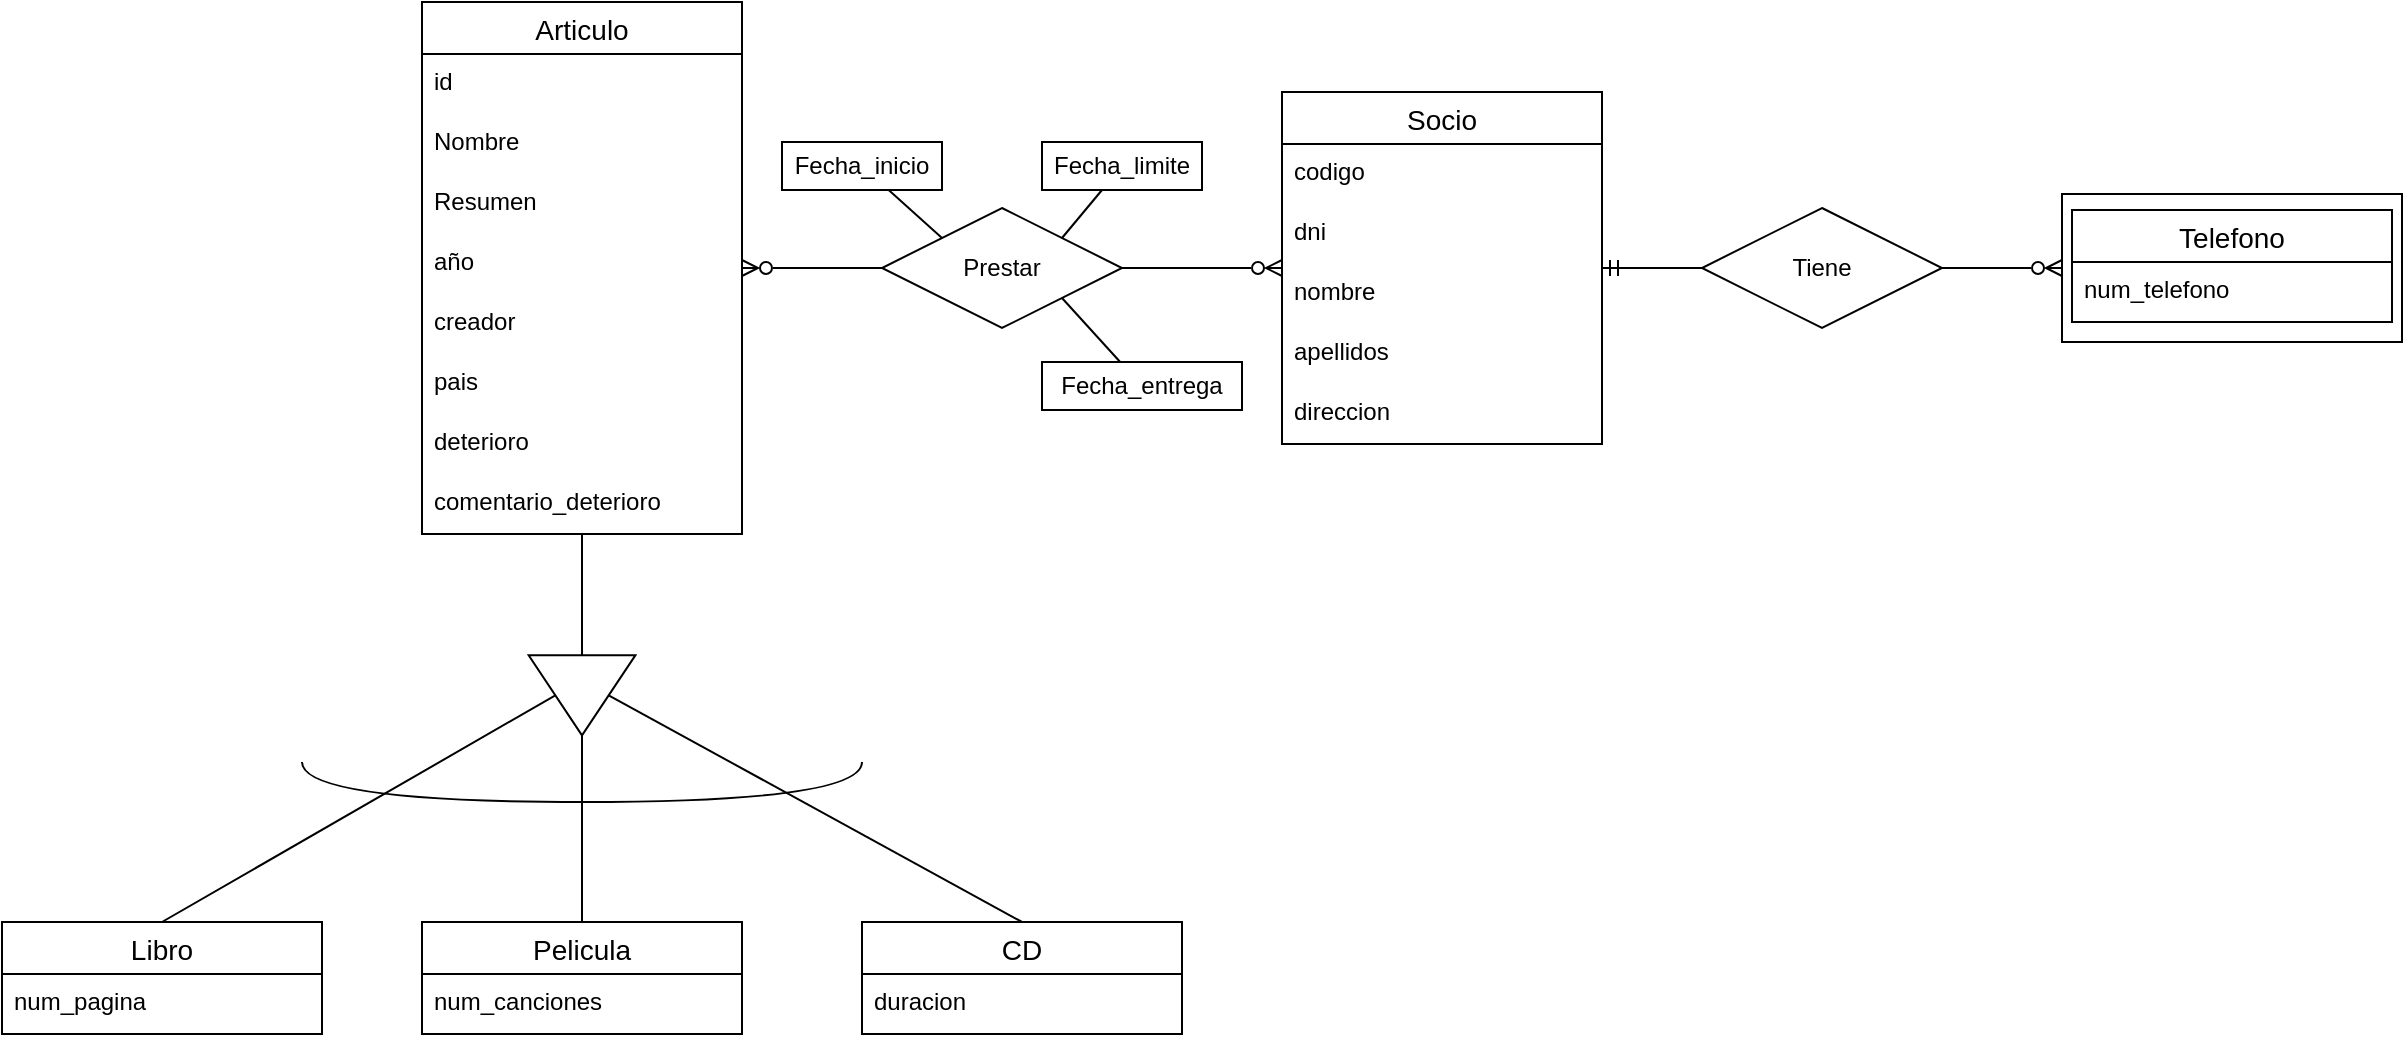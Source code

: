 <mxfile version="22.0.4" type="github">
  <diagram name="Página-1" id="v7WLSw8gYZnbD9MZwK5k">
    <mxGraphModel dx="1434" dy="768" grid="1" gridSize="10" guides="1" tooltips="1" connect="1" arrows="1" fold="1" page="1" pageScale="1" pageWidth="827" pageHeight="1169" math="0" shadow="0">
      <root>
        <mxCell id="0" />
        <mxCell id="1" parent="0" />
        <mxCell id="D-2QHdXYZO2g3pIEzoJR-5" value="Libro" style="swimlane;fontStyle=0;childLayout=stackLayout;horizontal=1;startSize=26;horizontalStack=0;resizeParent=1;resizeParentMax=0;resizeLast=0;collapsible=1;marginBottom=0;align=center;fontSize=14;" vertex="1" parent="1">
          <mxGeometry x="30" y="500" width="160" height="56" as="geometry" />
        </mxCell>
        <mxCell id="D-2QHdXYZO2g3pIEzoJR-6" value="num_pagina" style="text;strokeColor=none;fillColor=none;spacingLeft=4;spacingRight=4;overflow=hidden;rotatable=0;points=[[0,0.5],[1,0.5]];portConstraint=eastwest;fontSize=12;whiteSpace=wrap;html=1;" vertex="1" parent="D-2QHdXYZO2g3pIEzoJR-5">
          <mxGeometry y="26" width="160" height="30" as="geometry" />
        </mxCell>
        <mxCell id="D-2QHdXYZO2g3pIEzoJR-9" value="CD" style="swimlane;fontStyle=0;childLayout=stackLayout;horizontal=1;startSize=26;horizontalStack=0;resizeParent=1;resizeParentMax=0;resizeLast=0;collapsible=1;marginBottom=0;align=center;fontSize=14;" vertex="1" parent="1">
          <mxGeometry x="460" y="500" width="160" height="56" as="geometry" />
        </mxCell>
        <mxCell id="D-2QHdXYZO2g3pIEzoJR-10" value="duracion" style="text;strokeColor=none;fillColor=none;spacingLeft=4;spacingRight=4;overflow=hidden;rotatable=0;points=[[0,0.5],[1,0.5]];portConstraint=eastwest;fontSize=12;whiteSpace=wrap;html=1;" vertex="1" parent="D-2QHdXYZO2g3pIEzoJR-9">
          <mxGeometry y="26" width="160" height="30" as="geometry" />
        </mxCell>
        <mxCell id="D-2QHdXYZO2g3pIEzoJR-13" value="Socio" style="swimlane;fontStyle=0;childLayout=stackLayout;horizontal=1;startSize=26;horizontalStack=0;resizeParent=1;resizeParentMax=0;resizeLast=0;collapsible=1;marginBottom=0;align=center;fontSize=14;" vertex="1" parent="1">
          <mxGeometry x="670" y="85" width="160" height="176" as="geometry" />
        </mxCell>
        <mxCell id="D-2QHdXYZO2g3pIEzoJR-36" value="codigo" style="text;strokeColor=none;fillColor=none;spacingLeft=4;spacingRight=4;overflow=hidden;rotatable=0;points=[[0,0.5],[1,0.5]];portConstraint=eastwest;fontSize=12;whiteSpace=wrap;html=1;" vertex="1" parent="D-2QHdXYZO2g3pIEzoJR-13">
          <mxGeometry y="26" width="160" height="30" as="geometry" />
        </mxCell>
        <mxCell id="D-2QHdXYZO2g3pIEzoJR-14" value="dni" style="text;strokeColor=none;fillColor=none;spacingLeft=4;spacingRight=4;overflow=hidden;rotatable=0;points=[[0,0.5],[1,0.5]];portConstraint=eastwest;fontSize=12;whiteSpace=wrap;html=1;" vertex="1" parent="D-2QHdXYZO2g3pIEzoJR-13">
          <mxGeometry y="56" width="160" height="30" as="geometry" />
        </mxCell>
        <mxCell id="D-2QHdXYZO2g3pIEzoJR-15" value="nombre" style="text;strokeColor=none;fillColor=none;spacingLeft=4;spacingRight=4;overflow=hidden;rotatable=0;points=[[0,0.5],[1,0.5]];portConstraint=eastwest;fontSize=12;whiteSpace=wrap;html=1;" vertex="1" parent="D-2QHdXYZO2g3pIEzoJR-13">
          <mxGeometry y="86" width="160" height="30" as="geometry" />
        </mxCell>
        <mxCell id="D-2QHdXYZO2g3pIEzoJR-16" value="apellidos" style="text;strokeColor=none;fillColor=none;spacingLeft=4;spacingRight=4;overflow=hidden;rotatable=0;points=[[0,0.5],[1,0.5]];portConstraint=eastwest;fontSize=12;whiteSpace=wrap;html=1;" vertex="1" parent="D-2QHdXYZO2g3pIEzoJR-13">
          <mxGeometry y="116" width="160" height="30" as="geometry" />
        </mxCell>
        <mxCell id="D-2QHdXYZO2g3pIEzoJR-37" value="direccion" style="text;strokeColor=none;fillColor=none;spacingLeft=4;spacingRight=4;overflow=hidden;rotatable=0;points=[[0,0.5],[1,0.5]];portConstraint=eastwest;fontSize=12;whiteSpace=wrap;html=1;" vertex="1" parent="D-2QHdXYZO2g3pIEzoJR-13">
          <mxGeometry y="146" width="160" height="30" as="geometry" />
        </mxCell>
        <mxCell id="D-2QHdXYZO2g3pIEzoJR-17" value="Pelicula" style="swimlane;fontStyle=0;childLayout=stackLayout;horizontal=1;startSize=26;horizontalStack=0;resizeParent=1;resizeParentMax=0;resizeLast=0;collapsible=1;marginBottom=0;align=center;fontSize=14;" vertex="1" parent="1">
          <mxGeometry x="240" y="500" width="160" height="56" as="geometry" />
        </mxCell>
        <mxCell id="D-2QHdXYZO2g3pIEzoJR-18" value="num_canciones" style="text;strokeColor=none;fillColor=none;spacingLeft=4;spacingRight=4;overflow=hidden;rotatable=0;points=[[0,0.5],[1,0.5]];portConstraint=eastwest;fontSize=12;whiteSpace=wrap;html=1;" vertex="1" parent="D-2QHdXYZO2g3pIEzoJR-17">
          <mxGeometry y="26" width="160" height="30" as="geometry" />
        </mxCell>
        <mxCell id="D-2QHdXYZO2g3pIEzoJR-21" value="Articulo" style="swimlane;fontStyle=0;childLayout=stackLayout;horizontal=1;startSize=26;horizontalStack=0;resizeParent=1;resizeParentMax=0;resizeLast=0;collapsible=1;marginBottom=0;align=center;fontSize=14;" vertex="1" parent="1">
          <mxGeometry x="240" y="40" width="160" height="266" as="geometry" />
        </mxCell>
        <mxCell id="D-2QHdXYZO2g3pIEzoJR-25" value="id" style="text;strokeColor=none;fillColor=none;spacingLeft=4;spacingRight=4;overflow=hidden;rotatable=0;points=[[0,0.5],[1,0.5]];portConstraint=eastwest;fontSize=12;whiteSpace=wrap;html=1;" vertex="1" parent="D-2QHdXYZO2g3pIEzoJR-21">
          <mxGeometry y="26" width="160" height="30" as="geometry" />
        </mxCell>
        <mxCell id="D-2QHdXYZO2g3pIEzoJR-22" value="Nombre" style="text;strokeColor=none;fillColor=none;spacingLeft=4;spacingRight=4;overflow=hidden;rotatable=0;points=[[0,0.5],[1,0.5]];portConstraint=eastwest;fontSize=12;whiteSpace=wrap;html=1;" vertex="1" parent="D-2QHdXYZO2g3pIEzoJR-21">
          <mxGeometry y="56" width="160" height="30" as="geometry" />
        </mxCell>
        <mxCell id="D-2QHdXYZO2g3pIEzoJR-23" value="Resumen" style="text;strokeColor=none;fillColor=none;spacingLeft=4;spacingRight=4;overflow=hidden;rotatable=0;points=[[0,0.5],[1,0.5]];portConstraint=eastwest;fontSize=12;whiteSpace=wrap;html=1;" vertex="1" parent="D-2QHdXYZO2g3pIEzoJR-21">
          <mxGeometry y="86" width="160" height="30" as="geometry" />
        </mxCell>
        <mxCell id="D-2QHdXYZO2g3pIEzoJR-24" value="año" style="text;strokeColor=none;fillColor=none;spacingLeft=4;spacingRight=4;overflow=hidden;rotatable=0;points=[[0,0.5],[1,0.5]];portConstraint=eastwest;fontSize=12;whiteSpace=wrap;html=1;" vertex="1" parent="D-2QHdXYZO2g3pIEzoJR-21">
          <mxGeometry y="116" width="160" height="30" as="geometry" />
        </mxCell>
        <mxCell id="D-2QHdXYZO2g3pIEzoJR-26" value="creador" style="text;strokeColor=none;fillColor=none;spacingLeft=4;spacingRight=4;overflow=hidden;rotatable=0;points=[[0,0.5],[1,0.5]];portConstraint=eastwest;fontSize=12;whiteSpace=wrap;html=1;" vertex="1" parent="D-2QHdXYZO2g3pIEzoJR-21">
          <mxGeometry y="146" width="160" height="30" as="geometry" />
        </mxCell>
        <mxCell id="D-2QHdXYZO2g3pIEzoJR-27" value="pais" style="text;strokeColor=none;fillColor=none;spacingLeft=4;spacingRight=4;overflow=hidden;rotatable=0;points=[[0,0.5],[1,0.5]];portConstraint=eastwest;fontSize=12;whiteSpace=wrap;html=1;" vertex="1" parent="D-2QHdXYZO2g3pIEzoJR-21">
          <mxGeometry y="176" width="160" height="30" as="geometry" />
        </mxCell>
        <mxCell id="D-2QHdXYZO2g3pIEzoJR-45" value="deterioro" style="text;strokeColor=none;fillColor=none;spacingLeft=4;spacingRight=4;overflow=hidden;rotatable=0;points=[[0,0.5],[1,0.5]];portConstraint=eastwest;fontSize=12;whiteSpace=wrap;html=1;" vertex="1" parent="D-2QHdXYZO2g3pIEzoJR-21">
          <mxGeometry y="206" width="160" height="30" as="geometry" />
        </mxCell>
        <mxCell id="D-2QHdXYZO2g3pIEzoJR-46" value="comentario_deterioro" style="text;strokeColor=none;fillColor=none;spacingLeft=4;spacingRight=4;overflow=hidden;rotatable=0;points=[[0,0.5],[1,0.5]];portConstraint=eastwest;fontSize=12;whiteSpace=wrap;html=1;" vertex="1" parent="D-2QHdXYZO2g3pIEzoJR-21">
          <mxGeometry y="236" width="160" height="30" as="geometry" />
        </mxCell>
        <mxCell id="D-2QHdXYZO2g3pIEzoJR-29" style="edgeStyle=orthogonalEdgeStyle;rounded=0;orthogonalLoop=1;jettySize=auto;html=1;endArrow=none;endFill=0;" edge="1" parent="1" source="D-2QHdXYZO2g3pIEzoJR-28" target="D-2QHdXYZO2g3pIEzoJR-21">
          <mxGeometry relative="1" as="geometry" />
        </mxCell>
        <mxCell id="D-2QHdXYZO2g3pIEzoJR-28" value="" style="triangle;whiteSpace=wrap;html=1;rotation=90;" vertex="1" parent="1">
          <mxGeometry x="300" y="360" width="40" height="53.33" as="geometry" />
        </mxCell>
        <mxCell id="D-2QHdXYZO2g3pIEzoJR-30" value="" style="endArrow=none;html=1;rounded=0;exitX=0.5;exitY=0;exitDx=0;exitDy=0;entryX=0.5;entryY=1;entryDx=0;entryDy=0;" edge="1" parent="1" source="D-2QHdXYZO2g3pIEzoJR-5" target="D-2QHdXYZO2g3pIEzoJR-28">
          <mxGeometry width="50" height="50" relative="1" as="geometry">
            <mxPoint x="50" y="400" as="sourcePoint" />
            <mxPoint x="250" y="390" as="targetPoint" />
          </mxGeometry>
        </mxCell>
        <mxCell id="D-2QHdXYZO2g3pIEzoJR-31" value="" style="endArrow=none;html=1;rounded=0;exitX=0.5;exitY=0;exitDx=0;exitDy=0;entryX=1;entryY=0.5;entryDx=0;entryDy=0;" edge="1" parent="1" source="D-2QHdXYZO2g3pIEzoJR-17" target="D-2QHdXYZO2g3pIEzoJR-28">
          <mxGeometry width="50" height="50" relative="1" as="geometry">
            <mxPoint x="120" y="510" as="sourcePoint" />
            <mxPoint x="320" y="402" as="targetPoint" />
          </mxGeometry>
        </mxCell>
        <mxCell id="D-2QHdXYZO2g3pIEzoJR-32" value="" style="endArrow=none;html=1;rounded=0;exitX=0.5;exitY=0;exitDx=0;exitDy=0;entryX=0.5;entryY=0;entryDx=0;entryDy=0;" edge="1" parent="1" source="D-2QHdXYZO2g3pIEzoJR-9" target="D-2QHdXYZO2g3pIEzoJR-28">
          <mxGeometry width="50" height="50" relative="1" as="geometry">
            <mxPoint x="330" y="510" as="sourcePoint" />
            <mxPoint x="330" y="417" as="targetPoint" />
          </mxGeometry>
        </mxCell>
        <mxCell id="D-2QHdXYZO2g3pIEzoJR-34" value="" style="endArrow=none;html=1;rounded=0;edgeStyle=orthogonalEdgeStyle;elbow=vertical;curved=1;" edge="1" parent="1">
          <mxGeometry width="50" height="50" relative="1" as="geometry">
            <mxPoint x="180" y="420" as="sourcePoint" />
            <mxPoint x="460" y="420" as="targetPoint" />
            <Array as="points">
              <mxPoint x="180" y="440" />
              <mxPoint x="460" y="440" />
            </Array>
          </mxGeometry>
        </mxCell>
        <mxCell id="D-2QHdXYZO2g3pIEzoJR-42" value="" style="whiteSpace=wrap;html=1;align=center;" vertex="1" parent="1">
          <mxGeometry x="1060" y="136" width="170" height="74" as="geometry" />
        </mxCell>
        <mxCell id="D-2QHdXYZO2g3pIEzoJR-38" value="Telefono" style="swimlane;fontStyle=0;childLayout=stackLayout;horizontal=1;startSize=26;horizontalStack=0;resizeParent=1;resizeParentMax=0;resizeLast=0;collapsible=1;marginBottom=0;align=center;fontSize=14;" vertex="1" parent="1">
          <mxGeometry x="1065" y="144" width="160" height="56" as="geometry" />
        </mxCell>
        <mxCell id="D-2QHdXYZO2g3pIEzoJR-39" value="num_telefono" style="text;strokeColor=none;fillColor=none;spacingLeft=4;spacingRight=4;overflow=hidden;rotatable=0;points=[[0,0.5],[1,0.5]];portConstraint=eastwest;fontSize=12;whiteSpace=wrap;html=1;" vertex="1" parent="D-2QHdXYZO2g3pIEzoJR-38">
          <mxGeometry y="26" width="160" height="30" as="geometry" />
        </mxCell>
        <mxCell id="D-2QHdXYZO2g3pIEzoJR-47" style="edgeStyle=orthogonalEdgeStyle;rounded=0;orthogonalLoop=1;jettySize=auto;html=1;endArrow=ERzeroToMany;endFill=0;" edge="1" parent="1" source="D-2QHdXYZO2g3pIEzoJR-43" target="D-2QHdXYZO2g3pIEzoJR-21">
          <mxGeometry relative="1" as="geometry" />
        </mxCell>
        <mxCell id="D-2QHdXYZO2g3pIEzoJR-48" style="edgeStyle=orthogonalEdgeStyle;rounded=0;orthogonalLoop=1;jettySize=auto;html=1;endArrow=ERzeroToMany;endFill=0;" edge="1" parent="1" source="D-2QHdXYZO2g3pIEzoJR-43" target="D-2QHdXYZO2g3pIEzoJR-13">
          <mxGeometry relative="1" as="geometry" />
        </mxCell>
        <mxCell id="D-2QHdXYZO2g3pIEzoJR-43" value="Prestar" style="shape=rhombus;perimeter=rhombusPerimeter;whiteSpace=wrap;html=1;align=center;" vertex="1" parent="1">
          <mxGeometry x="470" y="143" width="120" height="60" as="geometry" />
        </mxCell>
        <mxCell id="D-2QHdXYZO2g3pIEzoJR-55" style="edgeStyle=orthogonalEdgeStyle;rounded=0;orthogonalLoop=1;jettySize=auto;html=1;endArrow=ERmandOne;endFill=0;" edge="1" parent="1" source="D-2QHdXYZO2g3pIEzoJR-44" target="D-2QHdXYZO2g3pIEzoJR-13">
          <mxGeometry relative="1" as="geometry" />
        </mxCell>
        <mxCell id="D-2QHdXYZO2g3pIEzoJR-57" style="edgeStyle=orthogonalEdgeStyle;rounded=0;orthogonalLoop=1;jettySize=auto;html=1;entryX=0;entryY=0.5;entryDx=0;entryDy=0;endArrow=ERzeroToMany;endFill=0;" edge="1" parent="1" source="D-2QHdXYZO2g3pIEzoJR-44" target="D-2QHdXYZO2g3pIEzoJR-42">
          <mxGeometry relative="1" as="geometry" />
        </mxCell>
        <mxCell id="D-2QHdXYZO2g3pIEzoJR-44" value="Tiene" style="shape=rhombus;perimeter=rhombusPerimeter;whiteSpace=wrap;html=1;align=center;" vertex="1" parent="1">
          <mxGeometry x="880" y="143" width="120" height="60" as="geometry" />
        </mxCell>
        <mxCell id="D-2QHdXYZO2g3pIEzoJR-49" value="Fecha_inicio" style="whiteSpace=wrap;html=1;align=center;" vertex="1" parent="1">
          <mxGeometry x="420" y="110" width="80" height="24" as="geometry" />
        </mxCell>
        <mxCell id="D-2QHdXYZO2g3pIEzoJR-50" value="" style="endArrow=none;html=1;rounded=0;exitX=0;exitY=0;exitDx=0;exitDy=0;" edge="1" parent="1" source="D-2QHdXYZO2g3pIEzoJR-43" target="D-2QHdXYZO2g3pIEzoJR-49">
          <mxGeometry width="50" height="50" relative="1" as="geometry">
            <mxPoint x="450" y="270" as="sourcePoint" />
            <mxPoint x="500" y="220" as="targetPoint" />
          </mxGeometry>
        </mxCell>
        <mxCell id="D-2QHdXYZO2g3pIEzoJR-51" value="Fecha_limite" style="whiteSpace=wrap;html=1;align=center;" vertex="1" parent="1">
          <mxGeometry x="550" y="110" width="80" height="24" as="geometry" />
        </mxCell>
        <mxCell id="D-2QHdXYZO2g3pIEzoJR-52" value="" style="endArrow=none;html=1;rounded=0;exitX=1;exitY=0;exitDx=0;exitDy=0;" edge="1" parent="1" source="D-2QHdXYZO2g3pIEzoJR-43" target="D-2QHdXYZO2g3pIEzoJR-51">
          <mxGeometry width="50" height="50" relative="1" as="geometry">
            <mxPoint x="510" y="168" as="sourcePoint" />
            <mxPoint x="483" y="144" as="targetPoint" />
          </mxGeometry>
        </mxCell>
        <mxCell id="D-2QHdXYZO2g3pIEzoJR-53" value="Fecha_entrega" style="whiteSpace=wrap;html=1;align=center;" vertex="1" parent="1">
          <mxGeometry x="550" y="220" width="100" height="24" as="geometry" />
        </mxCell>
        <mxCell id="D-2QHdXYZO2g3pIEzoJR-54" value="" style="endArrow=none;html=1;rounded=0;exitX=1;exitY=1;exitDx=0;exitDy=0;" edge="1" parent="1" source="D-2QHdXYZO2g3pIEzoJR-43" target="D-2QHdXYZO2g3pIEzoJR-53">
          <mxGeometry width="50" height="50" relative="1" as="geometry">
            <mxPoint x="570" y="168" as="sourcePoint" />
            <mxPoint x="590" y="144" as="targetPoint" />
          </mxGeometry>
        </mxCell>
      </root>
    </mxGraphModel>
  </diagram>
</mxfile>
